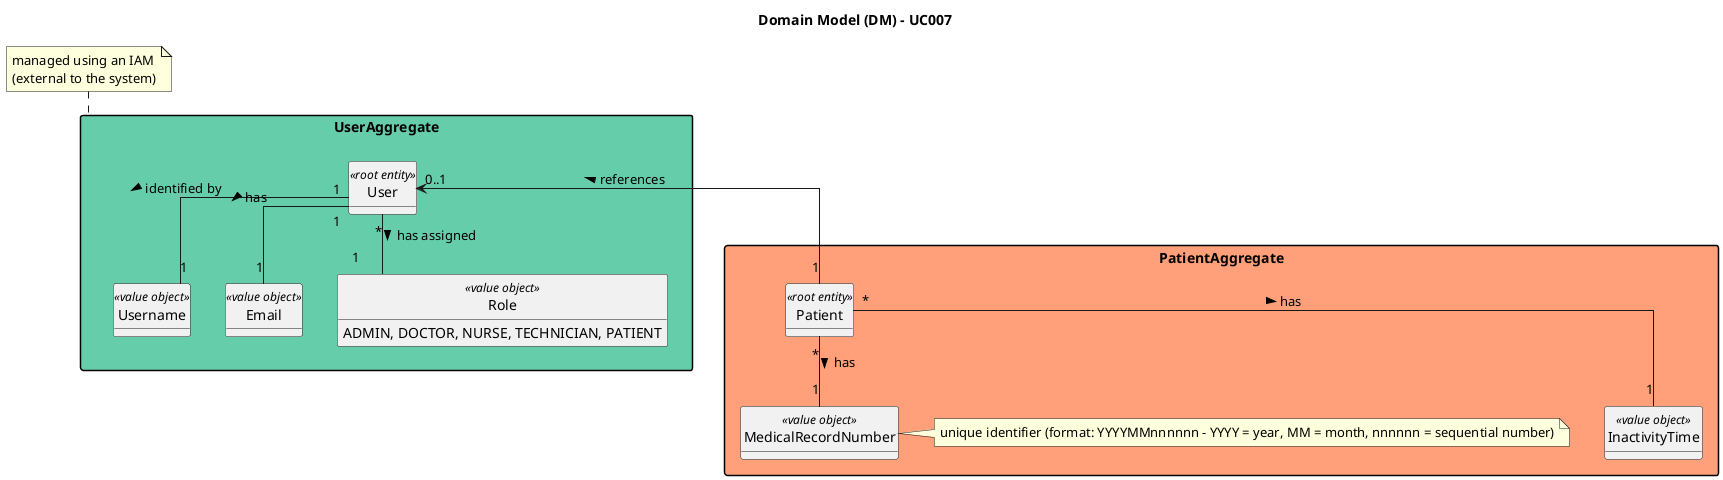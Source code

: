 @startuml "uc007-domain-model"

skinparam packageStyle rectangle
skinparam shadowing false
skinparam classAttributeIconSize 0
skinparam linetype ortho

left to right direction
top to bottom direction

hide methods
hide circle


title Domain Model (DM) - UC007

package UserAggregate #MediumAquaMarine {
  class User <<root entity>>
  class Username <<value object>>
  class Email <<value object>>
  class Role <<value object>> {
    ADMIN, DOCTOR, NURSE, TECHNICIAN, PATIENT
  }
}
note top of UserAggregate: managed using an IAM\n(external to the system)

package PatientAggregate #LightSalmon {
  class Patient <<root entity>>
  class MedicalRecordNumber <<value object>>
  note right of MedicalRecordNumber: unique identifier (format: YYYYMMnnnnnn - YYYY = year, MM = month, nnnnnn = sequential number)
  class InactivityTime <<value object>>
}

User "1" -- "1" Username : > identified by
User "1" -- "1" Email : > has
User "*" -- "1" Role : > has assigned

User "0..1" <-- "1" Patient : < references

Patient "*" -- "1" MedicalRecordNumber : > has
Patient "*" -- "1" InactivityTime : > has

@enduml